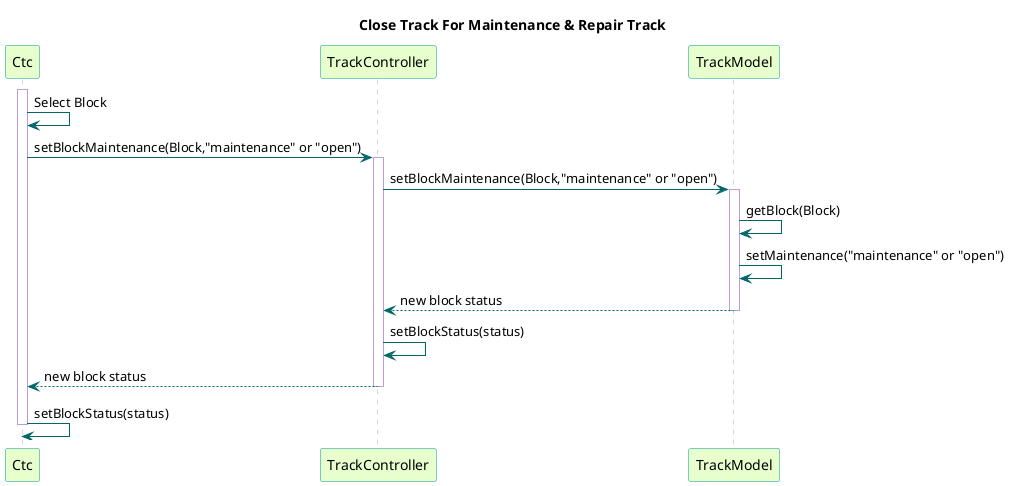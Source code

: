 @startuml

title Close Track For Maintenance & Repair Track

skinparam sequence {
  BackgroundColor transparent
  ParticipantBackgroundColor #e6ffcc
  ParticipantBorderColor 	#049595
  PackageBorderCOlor  #049595
  ArrowColor #006666
  LifeLineBorderColor #c09cd9
}

participant Ctc
participant TrackController
participant TrackModel

activate Ctc
Ctc -> Ctc : Select Block
Ctc -> TrackController : setBlockMaintenance(Block,"maintenance" or "open")


activate TrackController
TrackController -> TrackModel : setBlockMaintenance(Block,"maintenance" or "open")


activate TrackModel
TrackModel -> TrackModel : getBlock(Block)
TrackModel -> TrackModel : setMaintenance("maintenance" or "open")
TrackModel --> TrackController : new block status
deactivate TrackModel
TrackController -> TrackController : setBlockStatus(status)
TrackController --> Ctc : new block status
deactivate TrackController
Ctc -> Ctc : setBlockStatus(status)
deactivate Ctc
@enduml
